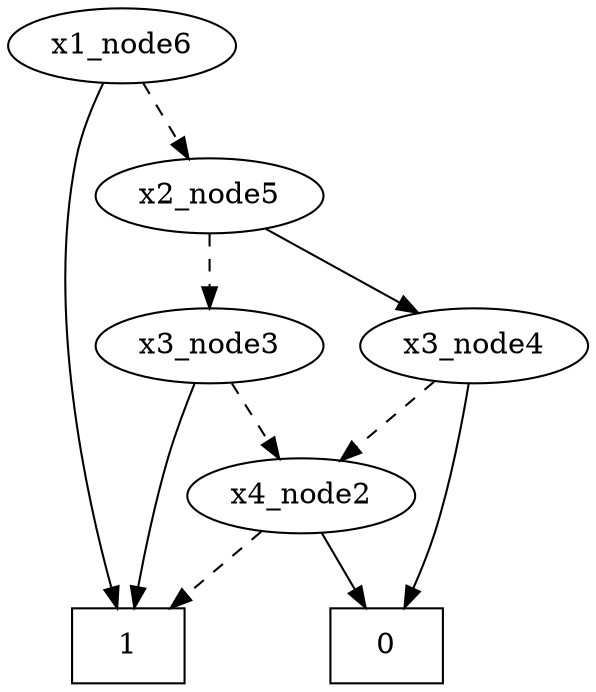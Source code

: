 digraph G { 
 0 [shape=box]; 
 1 [shape=box]; 
x4_node2 -> 1 [style = dashed];
x4_node2 -> 0;
x3_node3 -> x4_node2 [style = dashed];
x3_node3 -> 1;
x3_node4 -> x4_node2 [style = dashed];
x3_node4 -> 0;
x2_node5 -> x3_node3 [style = dashed];
x2_node5 -> x3_node4;
x1_node6 -> x2_node5 [style = dashed];
x1_node6 -> 1;
 }
